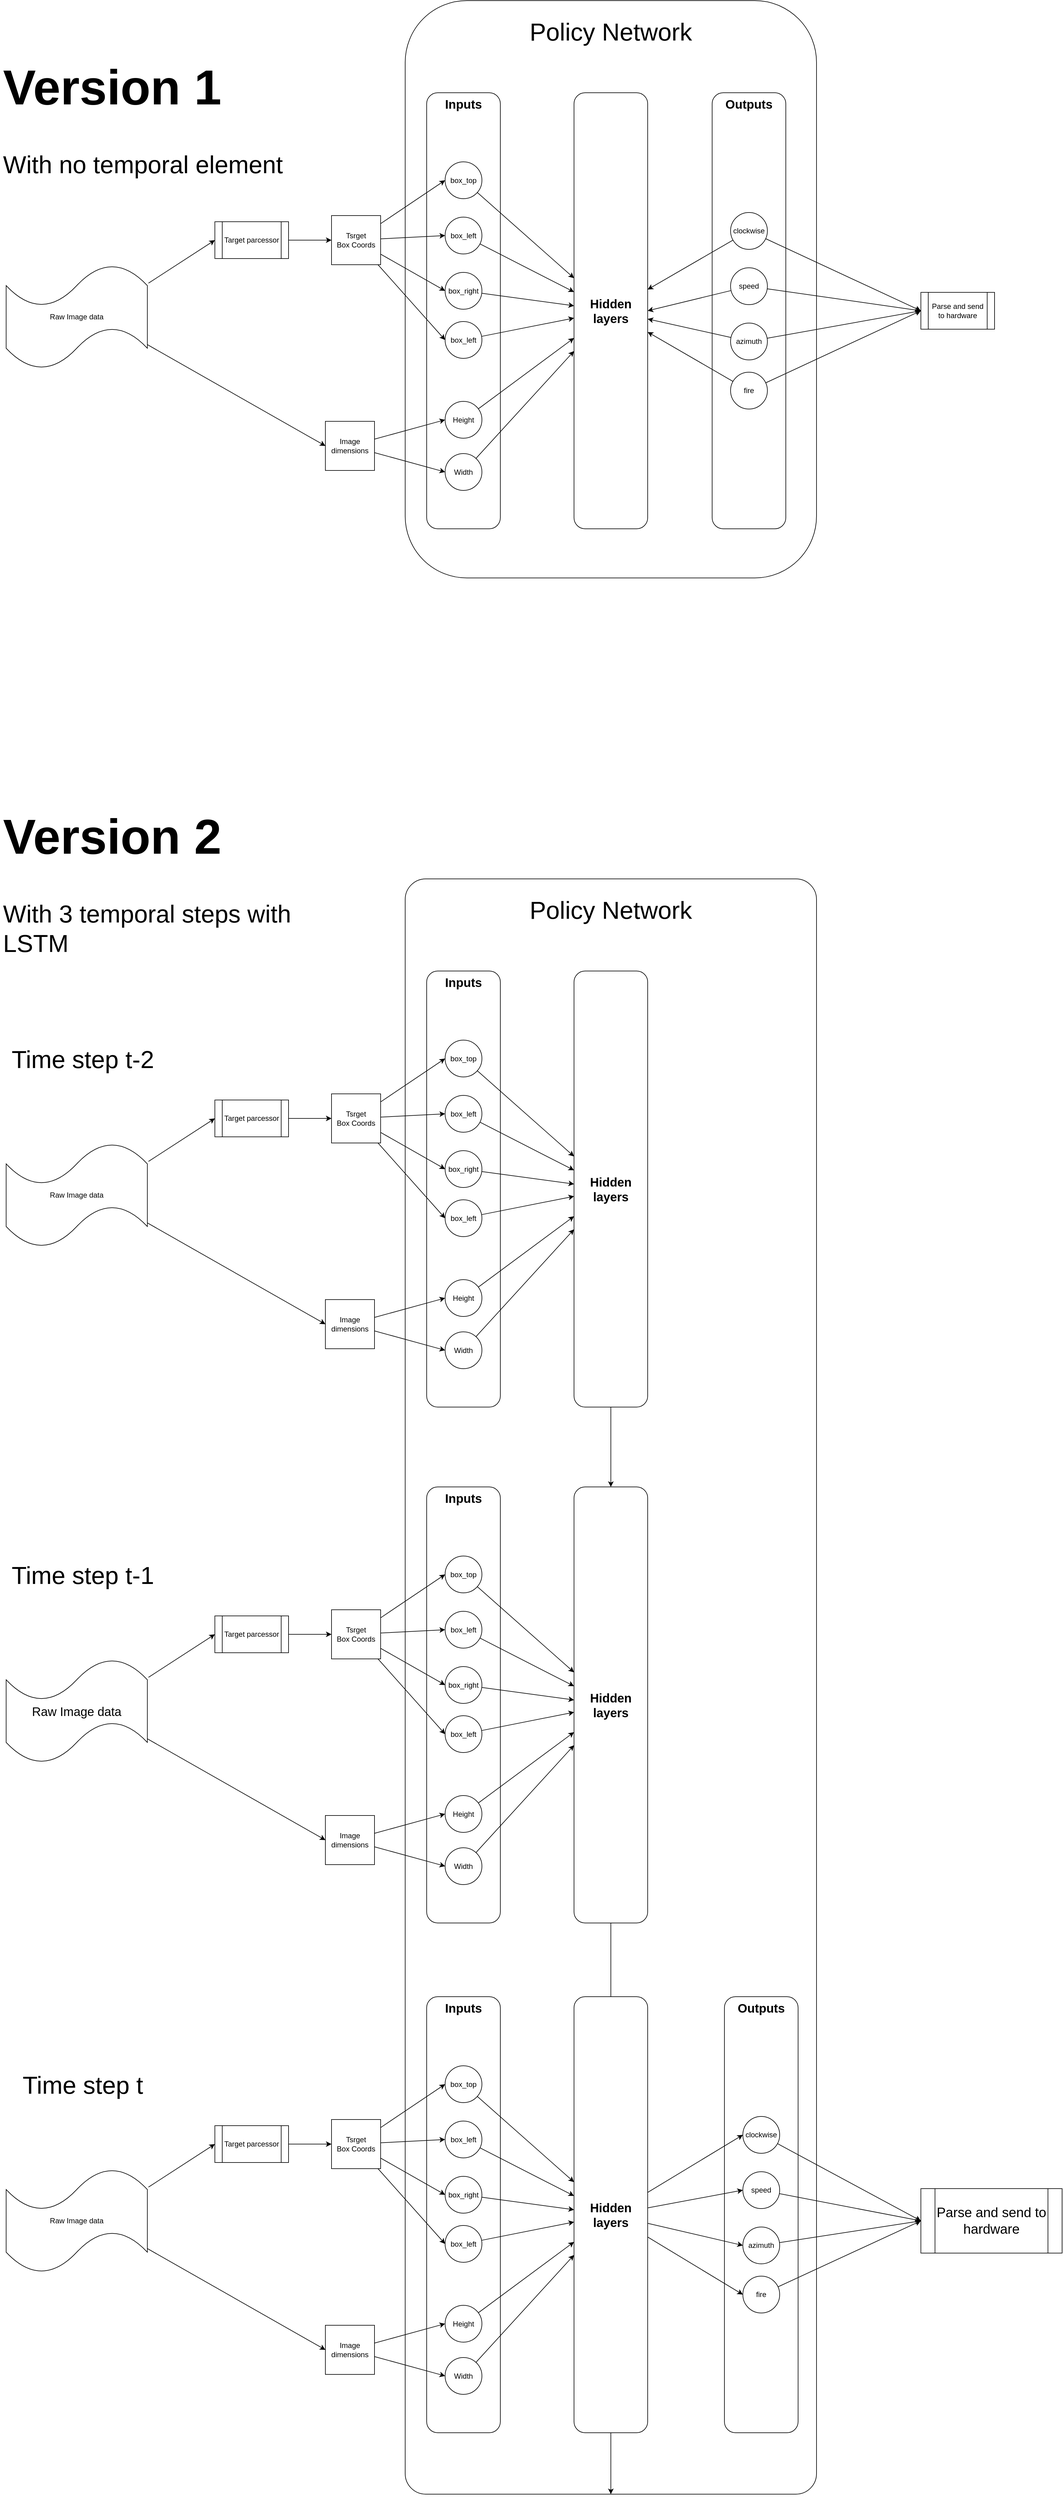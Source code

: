 <mxfile>
    <diagram id="U-UIXidCj-AtT6Y3c9CG" name="Page-1">
        <mxGraphModel dx="4251" dy="4001" grid="1" gridSize="10" guides="1" tooltips="1" connect="1" arrows="1" fold="1" page="1" pageScale="1" pageWidth="827" pageHeight="1169" math="0" shadow="0">
            <root>
                <mxCell id="0"/>
                <mxCell id="1" parent="0"/>
                <mxCell id="5" value="&lt;font style=&quot;font-size: 40px;&quot;&gt;Policy Network&lt;/font&gt;" style="rounded=1;whiteSpace=wrap;html=1;verticalAlign=top;spacingTop=20;" parent="1" vertex="1">
                    <mxGeometry x="380" y="-160" width="670" height="940" as="geometry"/>
                </mxCell>
                <mxCell id="35" value="&lt;font style=&quot;font-size: 20px;&quot;&gt;&lt;b&gt;Inputs&lt;/b&gt;&lt;/font&gt;" style="rounded=1;whiteSpace=wrap;html=1;verticalAlign=top;" vertex="1" parent="1">
                    <mxGeometry x="415" y="-10" width="120" height="710" as="geometry"/>
                </mxCell>
                <mxCell id="16" style="edgeStyle=none;html=1;entryX=0;entryY=0.5;entryDx=0;entryDy=0;exitX=1.008;exitY=0.177;exitDx=0;exitDy=0;exitPerimeter=0;" parent="1" source="3" target="4" edge="1">
                    <mxGeometry relative="1" as="geometry"/>
                </mxCell>
                <mxCell id="21" style="edgeStyle=none;html=1;entryX=0;entryY=0.5;entryDx=0;entryDy=0;exitX=1.001;exitY=0.766;exitDx=0;exitDy=0;exitPerimeter=0;" edge="1" parent="1" source="3" target="22">
                    <mxGeometry relative="1" as="geometry">
                        <mxPoint x="180" y="550" as="targetPoint"/>
                    </mxGeometry>
                </mxCell>
                <mxCell id="3" value="Raw Image data" style="shape=tape;whiteSpace=wrap;html=1;" parent="1" vertex="1">
                    <mxGeometry x="-270" y="270" width="230" height="170" as="geometry"/>
                </mxCell>
                <mxCell id="15" style="edgeStyle=none;html=1;entryX=0;entryY=0.5;entryDx=0;entryDy=0;" parent="1" source="4" target="10" edge="1">
                    <mxGeometry relative="1" as="geometry"/>
                </mxCell>
                <mxCell id="4" value="Target parcessor" style="shape=process;whiteSpace=wrap;html=1;backgroundOutline=1;" parent="1" vertex="1">
                    <mxGeometry x="70" y="200" width="120" height="60" as="geometry"/>
                </mxCell>
                <mxCell id="25" value="" style="edgeStyle=none;html=1;" edge="1" parent="1" source="6" target="17">
                    <mxGeometry relative="1" as="geometry"/>
                </mxCell>
                <mxCell id="6" value="box_top" style="ellipse;whiteSpace=wrap;html=1;aspect=fixed;" parent="1" vertex="1">
                    <mxGeometry x="445" y="102.5" width="60" height="60" as="geometry"/>
                </mxCell>
                <mxCell id="26" value="" style="edgeStyle=none;html=1;" edge="1" parent="1" source="7" target="17">
                    <mxGeometry relative="1" as="geometry"/>
                </mxCell>
                <mxCell id="7" value="box_left" style="ellipse;whiteSpace=wrap;html=1;aspect=fixed;" parent="1" vertex="1">
                    <mxGeometry x="445" y="192.5" width="60" height="60" as="geometry"/>
                </mxCell>
                <mxCell id="27" value="" style="edgeStyle=none;html=1;" edge="1" parent="1" source="8" target="17">
                    <mxGeometry relative="1" as="geometry"/>
                </mxCell>
                <mxCell id="8" value="box_right" style="ellipse;whiteSpace=wrap;html=1;aspect=fixed;" parent="1" vertex="1">
                    <mxGeometry x="445" y="282.5" width="60" height="60" as="geometry"/>
                </mxCell>
                <mxCell id="28" value="" style="edgeStyle=none;html=1;" edge="1" parent="1" source="9" target="17">
                    <mxGeometry relative="1" as="geometry"/>
                </mxCell>
                <mxCell id="9" value="box_left" style="ellipse;whiteSpace=wrap;html=1;aspect=fixed;" parent="1" vertex="1">
                    <mxGeometry x="445" y="362.5" width="60" height="60" as="geometry"/>
                </mxCell>
                <mxCell id="11" style="edgeStyle=none;html=1;entryX=0;entryY=0.5;entryDx=0;entryDy=0;" parent="1" source="10" target="6" edge="1">
                    <mxGeometry relative="1" as="geometry"/>
                </mxCell>
                <mxCell id="12" style="edgeStyle=none;html=1;entryX=0;entryY=0.5;entryDx=0;entryDy=0;" parent="1" source="10" target="7" edge="1">
                    <mxGeometry relative="1" as="geometry"/>
                </mxCell>
                <mxCell id="13" style="edgeStyle=none;html=1;entryX=0;entryY=0.5;entryDx=0;entryDy=0;" parent="1" source="10" target="8" edge="1">
                    <mxGeometry relative="1" as="geometry"/>
                </mxCell>
                <mxCell id="14" style="edgeStyle=none;html=1;entryX=0;entryY=0.5;entryDx=0;entryDy=0;" parent="1" source="10" target="9" edge="1">
                    <mxGeometry relative="1" as="geometry"/>
                </mxCell>
                <mxCell id="10" value="Tsrget&lt;br&gt;Box Coords" style="whiteSpace=wrap;html=1;aspect=fixed;" parent="1" vertex="1">
                    <mxGeometry x="260" y="190" width="80" height="80" as="geometry"/>
                </mxCell>
                <mxCell id="17" value="&lt;b&gt;&lt;font style=&quot;font-size: 20px;&quot;&gt;Hidden layers&lt;/font&gt;&lt;/b&gt;" style="rounded=1;whiteSpace=wrap;html=1;" vertex="1" parent="1">
                    <mxGeometry x="655" y="-10" width="120" height="710" as="geometry"/>
                </mxCell>
                <mxCell id="29" value="" style="edgeStyle=none;html=1;" edge="1" parent="1" source="19" target="17">
                    <mxGeometry relative="1" as="geometry"/>
                </mxCell>
                <mxCell id="19" value="Height" style="ellipse;whiteSpace=wrap;html=1;aspect=fixed;" vertex="1" parent="1">
                    <mxGeometry x="445" y="492.5" width="60" height="60" as="geometry"/>
                </mxCell>
                <mxCell id="30" value="" style="edgeStyle=none;html=1;" edge="1" parent="1" source="20" target="17">
                    <mxGeometry relative="1" as="geometry"/>
                </mxCell>
                <mxCell id="20" value="Width" style="ellipse;whiteSpace=wrap;html=1;aspect=fixed;" vertex="1" parent="1">
                    <mxGeometry x="445" y="577.5" width="60" height="60" as="geometry"/>
                </mxCell>
                <mxCell id="23" style="edgeStyle=none;html=1;entryX=0;entryY=0.5;entryDx=0;entryDy=0;" edge="1" parent="1" source="22" target="19">
                    <mxGeometry relative="1" as="geometry"/>
                </mxCell>
                <mxCell id="24" style="edgeStyle=none;html=1;entryX=0;entryY=0.5;entryDx=0;entryDy=0;" edge="1" parent="1" source="22" target="20">
                    <mxGeometry relative="1" as="geometry"/>
                </mxCell>
                <mxCell id="22" value="Image &lt;br&gt;dimensions" style="whiteSpace=wrap;html=1;aspect=fixed;" vertex="1" parent="1">
                    <mxGeometry x="250" y="525" width="80" height="80" as="geometry"/>
                </mxCell>
                <mxCell id="36" value="&lt;font style=&quot;font-size: 20px;&quot;&gt;&lt;b&gt;Outputs&lt;/b&gt;&lt;/font&gt;" style="rounded=1;whiteSpace=wrap;html=1;verticalAlign=top;" vertex="1" parent="1">
                    <mxGeometry x="880" y="-10" width="120" height="710" as="geometry"/>
                </mxCell>
                <mxCell id="42" style="edgeStyle=none;html=1;" edge="1" parent="1" source="37" target="17">
                    <mxGeometry relative="1" as="geometry"/>
                </mxCell>
                <mxCell id="47" style="edgeStyle=none;html=1;entryX=0;entryY=0.5;entryDx=0;entryDy=0;" edge="1" parent="1" source="37" target="46">
                    <mxGeometry relative="1" as="geometry"/>
                </mxCell>
                <mxCell id="37" value="clockwise" style="ellipse;whiteSpace=wrap;html=1;aspect=fixed;" vertex="1" parent="1">
                    <mxGeometry x="910" y="185" width="60" height="60" as="geometry"/>
                </mxCell>
                <mxCell id="43" style="edgeStyle=none;html=1;entryX=1;entryY=0.5;entryDx=0;entryDy=0;" edge="1" parent="1" source="38" target="17">
                    <mxGeometry relative="1" as="geometry"/>
                </mxCell>
                <mxCell id="48" style="edgeStyle=none;html=1;entryX=0;entryY=0.5;entryDx=0;entryDy=0;" edge="1" parent="1" source="38" target="46">
                    <mxGeometry relative="1" as="geometry"/>
                </mxCell>
                <mxCell id="38" value="speed" style="ellipse;whiteSpace=wrap;html=1;aspect=fixed;" vertex="1" parent="1">
                    <mxGeometry x="910" y="275" width="60" height="60" as="geometry"/>
                </mxCell>
                <mxCell id="44" style="edgeStyle=none;html=1;" edge="1" parent="1" source="39" target="17">
                    <mxGeometry relative="1" as="geometry"/>
                </mxCell>
                <mxCell id="49" style="edgeStyle=none;html=1;entryX=0;entryY=0.5;entryDx=0;entryDy=0;" edge="1" parent="1" source="39" target="46">
                    <mxGeometry relative="1" as="geometry"/>
                </mxCell>
                <mxCell id="39" value="azimuth" style="ellipse;whiteSpace=wrap;html=1;aspect=fixed;" vertex="1" parent="1">
                    <mxGeometry x="910" y="365" width="60" height="60" as="geometry"/>
                </mxCell>
                <mxCell id="45" style="edgeStyle=none;html=1;" edge="1" parent="1" source="40" target="17">
                    <mxGeometry relative="1" as="geometry"/>
                </mxCell>
                <mxCell id="50" style="edgeStyle=none;html=1;entryX=0;entryY=0.5;entryDx=0;entryDy=0;" edge="1" parent="1" source="40" target="46">
                    <mxGeometry relative="1" as="geometry">
                        <mxPoint x="1190.0" y="320" as="targetPoint"/>
                    </mxGeometry>
                </mxCell>
                <mxCell id="40" value="fire" style="ellipse;whiteSpace=wrap;html=1;aspect=fixed;" vertex="1" parent="1">
                    <mxGeometry x="910" y="445" width="60" height="60" as="geometry"/>
                </mxCell>
                <mxCell id="46" value="Parse and send to hardware" style="shape=process;whiteSpace=wrap;html=1;backgroundOutline=1;" vertex="1" parent="1">
                    <mxGeometry x="1220" y="315" width="120" height="60" as="geometry"/>
                </mxCell>
                <mxCell id="51" value="&lt;h1&gt;Version 1&lt;/h1&gt;&lt;p&gt;With no temporal element&lt;/p&gt;" style="text;html=1;strokeColor=none;fillColor=none;spacing=5;spacingTop=-20;whiteSpace=wrap;overflow=hidden;rounded=0;fontSize=40;" vertex="1" parent="1">
                    <mxGeometry x="-280" y="-110" width="500" height="330" as="geometry"/>
                </mxCell>
                <mxCell id="52" value="&lt;font style=&quot;font-size: 40px;&quot;&gt;Policy Network&lt;/font&gt;" style="rounded=1;whiteSpace=wrap;html=1;verticalAlign=top;spacingTop=20;arcSize=5;" vertex="1" parent="1">
                    <mxGeometry x="380" y="1270" width="670" height="2630" as="geometry"/>
                </mxCell>
                <mxCell id="53" value="&lt;font style=&quot;font-size: 20px;&quot;&gt;&lt;b&gt;Inputs&lt;/b&gt;&lt;/font&gt;" style="rounded=1;whiteSpace=wrap;html=1;verticalAlign=top;" vertex="1" parent="1">
                    <mxGeometry x="415" y="1420" width="120" height="710" as="geometry"/>
                </mxCell>
                <mxCell id="54" style="edgeStyle=none;html=1;entryX=0;entryY=0.5;entryDx=0;entryDy=0;exitX=1.008;exitY=0.177;exitDx=0;exitDy=0;exitPerimeter=0;" edge="1" parent="1" source="56" target="58">
                    <mxGeometry relative="1" as="geometry"/>
                </mxCell>
                <mxCell id="55" style="edgeStyle=none;html=1;entryX=0;entryY=0.5;entryDx=0;entryDy=0;exitX=1.001;exitY=0.766;exitDx=0;exitDy=0;exitPerimeter=0;" edge="1" parent="1" source="56" target="79">
                    <mxGeometry relative="1" as="geometry">
                        <mxPoint x="180" y="1980" as="targetPoint"/>
                    </mxGeometry>
                </mxCell>
                <mxCell id="56" value="Raw Image data" style="shape=tape;whiteSpace=wrap;html=1;" vertex="1" parent="1">
                    <mxGeometry x="-270" y="1700" width="230" height="170" as="geometry"/>
                </mxCell>
                <mxCell id="57" style="edgeStyle=none;html=1;entryX=0;entryY=0.5;entryDx=0;entryDy=0;" edge="1" parent="1" source="58" target="71">
                    <mxGeometry relative="1" as="geometry"/>
                </mxCell>
                <mxCell id="58" value="Target parcessor" style="shape=process;whiteSpace=wrap;html=1;backgroundOutline=1;" vertex="1" parent="1">
                    <mxGeometry x="70" y="1630" width="120" height="60" as="geometry"/>
                </mxCell>
                <mxCell id="59" value="" style="edgeStyle=none;html=1;" edge="1" parent="1" source="60" target="72">
                    <mxGeometry relative="1" as="geometry"/>
                </mxCell>
                <mxCell id="60" value="box_top" style="ellipse;whiteSpace=wrap;html=1;aspect=fixed;" vertex="1" parent="1">
                    <mxGeometry x="445" y="1532.5" width="60" height="60" as="geometry"/>
                </mxCell>
                <mxCell id="61" value="" style="edgeStyle=none;html=1;" edge="1" parent="1" source="62" target="72">
                    <mxGeometry relative="1" as="geometry"/>
                </mxCell>
                <mxCell id="62" value="box_left" style="ellipse;whiteSpace=wrap;html=1;aspect=fixed;" vertex="1" parent="1">
                    <mxGeometry x="445" y="1622.5" width="60" height="60" as="geometry"/>
                </mxCell>
                <mxCell id="63" value="" style="edgeStyle=none;html=1;" edge="1" parent="1" source="64" target="72">
                    <mxGeometry relative="1" as="geometry"/>
                </mxCell>
                <mxCell id="64" value="box_right" style="ellipse;whiteSpace=wrap;html=1;aspect=fixed;" vertex="1" parent="1">
                    <mxGeometry x="445" y="1712.5" width="60" height="60" as="geometry"/>
                </mxCell>
                <mxCell id="65" value="" style="edgeStyle=none;html=1;" edge="1" parent="1" source="66" target="72">
                    <mxGeometry relative="1" as="geometry"/>
                </mxCell>
                <mxCell id="66" value="box_left" style="ellipse;whiteSpace=wrap;html=1;aspect=fixed;" vertex="1" parent="1">
                    <mxGeometry x="445" y="1792.5" width="60" height="60" as="geometry"/>
                </mxCell>
                <mxCell id="67" style="edgeStyle=none;html=1;entryX=0;entryY=0.5;entryDx=0;entryDy=0;" edge="1" parent="1" source="71" target="60">
                    <mxGeometry relative="1" as="geometry"/>
                </mxCell>
                <mxCell id="68" style="edgeStyle=none;html=1;entryX=0;entryY=0.5;entryDx=0;entryDy=0;" edge="1" parent="1" source="71" target="62">
                    <mxGeometry relative="1" as="geometry"/>
                </mxCell>
                <mxCell id="69" style="edgeStyle=none;html=1;entryX=0;entryY=0.5;entryDx=0;entryDy=0;" edge="1" parent="1" source="71" target="64">
                    <mxGeometry relative="1" as="geometry"/>
                </mxCell>
                <mxCell id="70" style="edgeStyle=none;html=1;entryX=0;entryY=0.5;entryDx=0;entryDy=0;" edge="1" parent="1" source="71" target="66">
                    <mxGeometry relative="1" as="geometry"/>
                </mxCell>
                <mxCell id="71" value="Tsrget&lt;br&gt;Box Coords" style="whiteSpace=wrap;html=1;aspect=fixed;" vertex="1" parent="1">
                    <mxGeometry x="260" y="1620" width="80" height="80" as="geometry"/>
                </mxCell>
                <mxCell id="231" style="edgeStyle=none;html=1;fontSize=40;" edge="1" parent="1" source="72" target="192">
                    <mxGeometry relative="1" as="geometry"/>
                </mxCell>
                <mxCell id="72" value="&lt;b&gt;&lt;font style=&quot;font-size: 20px;&quot;&gt;Hidden layers&lt;/font&gt;&lt;/b&gt;" style="rounded=1;whiteSpace=wrap;html=1;" vertex="1" parent="1">
                    <mxGeometry x="655" y="1420" width="120" height="710" as="geometry"/>
                </mxCell>
                <mxCell id="73" value="" style="edgeStyle=none;html=1;" edge="1" parent="1" source="74" target="72">
                    <mxGeometry relative="1" as="geometry"/>
                </mxCell>
                <mxCell id="74" value="Height" style="ellipse;whiteSpace=wrap;html=1;aspect=fixed;" vertex="1" parent="1">
                    <mxGeometry x="445" y="1922.5" width="60" height="60" as="geometry"/>
                </mxCell>
                <mxCell id="75" value="" style="edgeStyle=none;html=1;" edge="1" parent="1" source="76" target="72">
                    <mxGeometry relative="1" as="geometry"/>
                </mxCell>
                <mxCell id="76" value="Width" style="ellipse;whiteSpace=wrap;html=1;aspect=fixed;" vertex="1" parent="1">
                    <mxGeometry x="445" y="2007.5" width="60" height="60" as="geometry"/>
                </mxCell>
                <mxCell id="77" style="edgeStyle=none;html=1;entryX=0;entryY=0.5;entryDx=0;entryDy=0;" edge="1" parent="1" source="79" target="74">
                    <mxGeometry relative="1" as="geometry"/>
                </mxCell>
                <mxCell id="78" style="edgeStyle=none;html=1;entryX=0;entryY=0.5;entryDx=0;entryDy=0;" edge="1" parent="1" source="79" target="76">
                    <mxGeometry relative="1" as="geometry"/>
                </mxCell>
                <mxCell id="79" value="Image &lt;br&gt;dimensions" style="whiteSpace=wrap;html=1;aspect=fixed;" vertex="1" parent="1">
                    <mxGeometry x="250" y="1955" width="80" height="80" as="geometry"/>
                </mxCell>
                <mxCell id="80" value="&lt;font style=&quot;font-size: 20px;&quot;&gt;&lt;b&gt;Outputs&lt;/b&gt;&lt;/font&gt;" style="rounded=1;whiteSpace=wrap;html=1;verticalAlign=top;" vertex="1" parent="1">
                    <mxGeometry x="900" y="3090" width="120" height="710" as="geometry"/>
                </mxCell>
                <mxCell id="82" style="edgeStyle=none;html=1;entryX=0;entryY=0.5;entryDx=0;entryDy=0;" edge="1" parent="1" source="83" target="93">
                    <mxGeometry relative="1" as="geometry"/>
                </mxCell>
                <mxCell id="83" value="clockwise" style="ellipse;whiteSpace=wrap;html=1;aspect=fixed;" vertex="1" parent="1">
                    <mxGeometry x="930" y="3285" width="60" height="60" as="geometry"/>
                </mxCell>
                <mxCell id="85" style="edgeStyle=none;html=1;entryX=0;entryY=0.5;entryDx=0;entryDy=0;" edge="1" parent="1" source="86" target="93">
                    <mxGeometry relative="1" as="geometry"/>
                </mxCell>
                <mxCell id="86" value="speed" style="ellipse;whiteSpace=wrap;html=1;aspect=fixed;" vertex="1" parent="1">
                    <mxGeometry x="930" y="3375" width="60" height="60" as="geometry"/>
                </mxCell>
                <mxCell id="88" style="edgeStyle=none;html=1;entryX=0;entryY=0.5;entryDx=0;entryDy=0;" edge="1" parent="1" source="89" target="93">
                    <mxGeometry relative="1" as="geometry"/>
                </mxCell>
                <mxCell id="89" value="azimuth" style="ellipse;whiteSpace=wrap;html=1;aspect=fixed;" vertex="1" parent="1">
                    <mxGeometry x="930" y="3465" width="60" height="60" as="geometry"/>
                </mxCell>
                <mxCell id="91" style="edgeStyle=none;html=1;entryX=0;entryY=0.5;entryDx=0;entryDy=0;" edge="1" parent="1" source="92" target="93">
                    <mxGeometry relative="1" as="geometry">
                        <mxPoint x="1210.0" y="3420" as="targetPoint"/>
                    </mxGeometry>
                </mxCell>
                <mxCell id="92" value="fire" style="ellipse;whiteSpace=wrap;html=1;aspect=fixed;" vertex="1" parent="1">
                    <mxGeometry x="930" y="3545" width="60" height="60" as="geometry"/>
                </mxCell>
                <mxCell id="93" value="&lt;font style=&quot;font-size: 22px;&quot;&gt;Parse and send to hardware&lt;/font&gt;" style="shape=process;whiteSpace=wrap;html=1;backgroundOutline=1;" vertex="1" parent="1">
                    <mxGeometry x="1220" y="3402.5" width="230" height="105" as="geometry"/>
                </mxCell>
                <mxCell id="94" value="&lt;h1&gt;Version 2&lt;/h1&gt;&lt;p&gt;With 3 temporal steps with LSTM&lt;/p&gt;" style="text;html=1;strokeColor=none;fillColor=none;spacing=5;spacingTop=-20;whiteSpace=wrap;overflow=hidden;rounded=0;fontSize=40;" vertex="1" parent="1">
                    <mxGeometry x="-280" y="1110" width="500" height="330" as="geometry"/>
                </mxCell>
                <mxCell id="115" value="Time step t-2" style="text;html=1;strokeColor=none;fillColor=none;align=center;verticalAlign=middle;whiteSpace=wrap;rounded=0;fontSize=40;" vertex="1" parent="1">
                    <mxGeometry x="-280" y="1547.5" width="270" height="30" as="geometry"/>
                </mxCell>
                <mxCell id="173" value="&lt;font style=&quot;font-size: 20px;&quot;&gt;&lt;b&gt;Inputs&lt;/b&gt;&lt;/font&gt;" style="rounded=1;whiteSpace=wrap;html=1;verticalAlign=top;" vertex="1" parent="1">
                    <mxGeometry x="415" y="2260" width="120" height="710" as="geometry"/>
                </mxCell>
                <mxCell id="174" style="edgeStyle=none;html=1;entryX=0;entryY=0.5;entryDx=0;entryDy=0;exitX=1.008;exitY=0.177;exitDx=0;exitDy=0;exitPerimeter=0;" edge="1" parent="1" source="176" target="178">
                    <mxGeometry relative="1" as="geometry"/>
                </mxCell>
                <mxCell id="175" style="edgeStyle=none;html=1;entryX=0;entryY=0.5;entryDx=0;entryDy=0;exitX=1.001;exitY=0.766;exitDx=0;exitDy=0;exitPerimeter=0;" edge="1" parent="1" source="176" target="199">
                    <mxGeometry relative="1" as="geometry">
                        <mxPoint x="180" y="2820" as="targetPoint"/>
                    </mxGeometry>
                </mxCell>
                <mxCell id="176" value="&lt;font style=&quot;font-size: 20px;&quot;&gt;Raw Image data&lt;/font&gt;" style="shape=tape;whiteSpace=wrap;html=1;" vertex="1" parent="1">
                    <mxGeometry x="-270" y="2540" width="230" height="170" as="geometry"/>
                </mxCell>
                <mxCell id="177" style="edgeStyle=none;html=1;entryX=0;entryY=0.5;entryDx=0;entryDy=0;" edge="1" parent="1" source="178" target="191">
                    <mxGeometry relative="1" as="geometry"/>
                </mxCell>
                <mxCell id="178" value="Target parcessor" style="shape=process;whiteSpace=wrap;html=1;backgroundOutline=1;" vertex="1" parent="1">
                    <mxGeometry x="70" y="2470" width="120" height="60" as="geometry"/>
                </mxCell>
                <mxCell id="179" value="" style="edgeStyle=none;html=1;" edge="1" parent="1" source="180" target="192">
                    <mxGeometry relative="1" as="geometry"/>
                </mxCell>
                <mxCell id="180" value="box_top" style="ellipse;whiteSpace=wrap;html=1;aspect=fixed;" vertex="1" parent="1">
                    <mxGeometry x="445" y="2372.5" width="60" height="60" as="geometry"/>
                </mxCell>
                <mxCell id="181" value="" style="edgeStyle=none;html=1;" edge="1" parent="1" source="182" target="192">
                    <mxGeometry relative="1" as="geometry"/>
                </mxCell>
                <mxCell id="182" value="box_left" style="ellipse;whiteSpace=wrap;html=1;aspect=fixed;" vertex="1" parent="1">
                    <mxGeometry x="445" y="2462.5" width="60" height="60" as="geometry"/>
                </mxCell>
                <mxCell id="183" value="" style="edgeStyle=none;html=1;" edge="1" parent="1" source="184" target="192">
                    <mxGeometry relative="1" as="geometry"/>
                </mxCell>
                <mxCell id="184" value="box_right" style="ellipse;whiteSpace=wrap;html=1;aspect=fixed;" vertex="1" parent="1">
                    <mxGeometry x="445" y="2552.5" width="60" height="60" as="geometry"/>
                </mxCell>
                <mxCell id="185" value="" style="edgeStyle=none;html=1;" edge="1" parent="1" source="186" target="192">
                    <mxGeometry relative="1" as="geometry"/>
                </mxCell>
                <mxCell id="186" value="box_left" style="ellipse;whiteSpace=wrap;html=1;aspect=fixed;" vertex="1" parent="1">
                    <mxGeometry x="445" y="2632.5" width="60" height="60" as="geometry"/>
                </mxCell>
                <mxCell id="187" style="edgeStyle=none;html=1;entryX=0;entryY=0.5;entryDx=0;entryDy=0;" edge="1" parent="1" source="191" target="180">
                    <mxGeometry relative="1" as="geometry"/>
                </mxCell>
                <mxCell id="188" style="edgeStyle=none;html=1;entryX=0;entryY=0.5;entryDx=0;entryDy=0;" edge="1" parent="1" source="191" target="182">
                    <mxGeometry relative="1" as="geometry"/>
                </mxCell>
                <mxCell id="189" style="edgeStyle=none;html=1;entryX=0;entryY=0.5;entryDx=0;entryDy=0;" edge="1" parent="1" source="191" target="184">
                    <mxGeometry relative="1" as="geometry"/>
                </mxCell>
                <mxCell id="190" style="edgeStyle=none;html=1;entryX=0;entryY=0.5;entryDx=0;entryDy=0;" edge="1" parent="1" source="191" target="186">
                    <mxGeometry relative="1" as="geometry"/>
                </mxCell>
                <mxCell id="191" value="Tsrget&lt;br&gt;Box Coords" style="whiteSpace=wrap;html=1;aspect=fixed;" vertex="1" parent="1">
                    <mxGeometry x="260" y="2460" width="80" height="80" as="geometry"/>
                </mxCell>
                <mxCell id="232" style="edgeStyle=none;html=1;fontSize=40;" edge="1" parent="1" source="192" target="52">
                    <mxGeometry relative="1" as="geometry"/>
                </mxCell>
                <mxCell id="192" value="&lt;b&gt;&lt;font style=&quot;font-size: 20px;&quot;&gt;Hidden layers&lt;/font&gt;&lt;/b&gt;" style="rounded=1;whiteSpace=wrap;html=1;" vertex="1" parent="1">
                    <mxGeometry x="655" y="2260" width="120" height="710" as="geometry"/>
                </mxCell>
                <mxCell id="193" value="" style="edgeStyle=none;html=1;" edge="1" parent="1" source="194" target="192">
                    <mxGeometry relative="1" as="geometry"/>
                </mxCell>
                <mxCell id="194" value="Height" style="ellipse;whiteSpace=wrap;html=1;aspect=fixed;" vertex="1" parent="1">
                    <mxGeometry x="445" y="2762.5" width="60" height="60" as="geometry"/>
                </mxCell>
                <mxCell id="195" value="" style="edgeStyle=none;html=1;" edge="1" parent="1" source="196" target="192">
                    <mxGeometry relative="1" as="geometry"/>
                </mxCell>
                <mxCell id="196" value="Width" style="ellipse;whiteSpace=wrap;html=1;aspect=fixed;" vertex="1" parent="1">
                    <mxGeometry x="445" y="2847.5" width="60" height="60" as="geometry"/>
                </mxCell>
                <mxCell id="197" style="edgeStyle=none;html=1;entryX=0;entryY=0.5;entryDx=0;entryDy=0;" edge="1" parent="1" source="199" target="194">
                    <mxGeometry relative="1" as="geometry"/>
                </mxCell>
                <mxCell id="198" style="edgeStyle=none;html=1;entryX=0;entryY=0.5;entryDx=0;entryDy=0;" edge="1" parent="1" source="199" target="196">
                    <mxGeometry relative="1" as="geometry"/>
                </mxCell>
                <mxCell id="199" value="Image &lt;br&gt;dimensions" style="whiteSpace=wrap;html=1;aspect=fixed;" vertex="1" parent="1">
                    <mxGeometry x="250" y="2795" width="80" height="80" as="geometry"/>
                </mxCell>
                <mxCell id="200" value="Time step t-1" style="text;html=1;strokeColor=none;fillColor=none;align=center;verticalAlign=middle;whiteSpace=wrap;rounded=0;fontSize=40;" vertex="1" parent="1">
                    <mxGeometry x="-280" y="2387.5" width="270" height="30" as="geometry"/>
                </mxCell>
                <mxCell id="202" value="&lt;font style=&quot;font-size: 20px;&quot;&gt;&lt;b&gt;Inputs&lt;/b&gt;&lt;/font&gt;" style="rounded=1;whiteSpace=wrap;html=1;verticalAlign=top;" vertex="1" parent="1">
                    <mxGeometry x="415" y="3090" width="120" height="710" as="geometry"/>
                </mxCell>
                <mxCell id="203" style="edgeStyle=none;html=1;entryX=0;entryY=0.5;entryDx=0;entryDy=0;exitX=1.008;exitY=0.177;exitDx=0;exitDy=0;exitPerimeter=0;" edge="1" parent="1" source="205" target="207">
                    <mxGeometry relative="1" as="geometry"/>
                </mxCell>
                <mxCell id="204" style="edgeStyle=none;html=1;entryX=0;entryY=0.5;entryDx=0;entryDy=0;exitX=1.001;exitY=0.766;exitDx=0;exitDy=0;exitPerimeter=0;" edge="1" parent="1" source="205" target="228">
                    <mxGeometry relative="1" as="geometry">
                        <mxPoint x="180" y="3650" as="targetPoint"/>
                    </mxGeometry>
                </mxCell>
                <mxCell id="205" value="Raw Image data" style="shape=tape;whiteSpace=wrap;html=1;" vertex="1" parent="1">
                    <mxGeometry x="-270" y="3370" width="230" height="170" as="geometry"/>
                </mxCell>
                <mxCell id="206" style="edgeStyle=none;html=1;entryX=0;entryY=0.5;entryDx=0;entryDy=0;" edge="1" parent="1" source="207" target="220">
                    <mxGeometry relative="1" as="geometry"/>
                </mxCell>
                <mxCell id="207" value="Target parcessor" style="shape=process;whiteSpace=wrap;html=1;backgroundOutline=1;" vertex="1" parent="1">
                    <mxGeometry x="70" y="3300" width="120" height="60" as="geometry"/>
                </mxCell>
                <mxCell id="208" value="" style="edgeStyle=none;html=1;" edge="1" parent="1" source="209" target="221">
                    <mxGeometry relative="1" as="geometry"/>
                </mxCell>
                <mxCell id="209" value="box_top" style="ellipse;whiteSpace=wrap;html=1;aspect=fixed;" vertex="1" parent="1">
                    <mxGeometry x="445" y="3202.5" width="60" height="60" as="geometry"/>
                </mxCell>
                <mxCell id="210" value="" style="edgeStyle=none;html=1;" edge="1" parent="1" source="211" target="221">
                    <mxGeometry relative="1" as="geometry"/>
                </mxCell>
                <mxCell id="211" value="box_left" style="ellipse;whiteSpace=wrap;html=1;aspect=fixed;" vertex="1" parent="1">
                    <mxGeometry x="445" y="3292.5" width="60" height="60" as="geometry"/>
                </mxCell>
                <mxCell id="212" value="" style="edgeStyle=none;html=1;" edge="1" parent="1" source="213" target="221">
                    <mxGeometry relative="1" as="geometry"/>
                </mxCell>
                <mxCell id="213" value="box_right" style="ellipse;whiteSpace=wrap;html=1;aspect=fixed;" vertex="1" parent="1">
                    <mxGeometry x="445" y="3382.5" width="60" height="60" as="geometry"/>
                </mxCell>
                <mxCell id="214" value="" style="edgeStyle=none;html=1;" edge="1" parent="1" source="215" target="221">
                    <mxGeometry relative="1" as="geometry"/>
                </mxCell>
                <mxCell id="215" value="box_left" style="ellipse;whiteSpace=wrap;html=1;aspect=fixed;" vertex="1" parent="1">
                    <mxGeometry x="445" y="3462.5" width="60" height="60" as="geometry"/>
                </mxCell>
                <mxCell id="216" style="edgeStyle=none;html=1;entryX=0;entryY=0.5;entryDx=0;entryDy=0;" edge="1" parent="1" source="220" target="209">
                    <mxGeometry relative="1" as="geometry"/>
                </mxCell>
                <mxCell id="217" style="edgeStyle=none;html=1;entryX=0;entryY=0.5;entryDx=0;entryDy=0;" edge="1" parent="1" source="220" target="211">
                    <mxGeometry relative="1" as="geometry"/>
                </mxCell>
                <mxCell id="218" style="edgeStyle=none;html=1;entryX=0;entryY=0.5;entryDx=0;entryDy=0;" edge="1" parent="1" source="220" target="213">
                    <mxGeometry relative="1" as="geometry"/>
                </mxCell>
                <mxCell id="219" style="edgeStyle=none;html=1;entryX=0;entryY=0.5;entryDx=0;entryDy=0;" edge="1" parent="1" source="220" target="215">
                    <mxGeometry relative="1" as="geometry"/>
                </mxCell>
                <mxCell id="220" value="Tsrget&lt;br&gt;Box Coords" style="whiteSpace=wrap;html=1;aspect=fixed;" vertex="1" parent="1">
                    <mxGeometry x="260" y="3290" width="80" height="80" as="geometry"/>
                </mxCell>
                <mxCell id="233" style="edgeStyle=none;html=1;entryX=0;entryY=0.5;entryDx=0;entryDy=0;fontSize=40;" edge="1" parent="1" source="221" target="83">
                    <mxGeometry relative="1" as="geometry"/>
                </mxCell>
                <mxCell id="234" style="edgeStyle=none;html=1;entryX=0;entryY=0.5;entryDx=0;entryDy=0;fontSize=40;" edge="1" parent="1" source="221" target="86">
                    <mxGeometry relative="1" as="geometry"/>
                </mxCell>
                <mxCell id="235" style="edgeStyle=none;html=1;entryX=0;entryY=0.5;entryDx=0;entryDy=0;fontSize=40;" edge="1" parent="1" source="221" target="89">
                    <mxGeometry relative="1" as="geometry"/>
                </mxCell>
                <mxCell id="236" style="edgeStyle=none;html=1;entryX=0;entryY=0.5;entryDx=0;entryDy=0;fontSize=40;" edge="1" parent="1" source="221" target="92">
                    <mxGeometry relative="1" as="geometry"/>
                </mxCell>
                <mxCell id="221" value="&lt;b&gt;&lt;font style=&quot;font-size: 20px;&quot;&gt;Hidden layers&lt;/font&gt;&lt;/b&gt;" style="rounded=1;whiteSpace=wrap;html=1;" vertex="1" parent="1">
                    <mxGeometry x="655" y="3090" width="120" height="710" as="geometry"/>
                </mxCell>
                <mxCell id="222" value="" style="edgeStyle=none;html=1;" edge="1" parent="1" source="223" target="221">
                    <mxGeometry relative="1" as="geometry"/>
                </mxCell>
                <mxCell id="223" value="Height" style="ellipse;whiteSpace=wrap;html=1;aspect=fixed;" vertex="1" parent="1">
                    <mxGeometry x="445" y="3592.5" width="60" height="60" as="geometry"/>
                </mxCell>
                <mxCell id="224" value="" style="edgeStyle=none;html=1;" edge="1" parent="1" source="225" target="221">
                    <mxGeometry relative="1" as="geometry"/>
                </mxCell>
                <mxCell id="225" value="Width" style="ellipse;whiteSpace=wrap;html=1;aspect=fixed;" vertex="1" parent="1">
                    <mxGeometry x="445" y="3677.5" width="60" height="60" as="geometry"/>
                </mxCell>
                <mxCell id="226" style="edgeStyle=none;html=1;entryX=0;entryY=0.5;entryDx=0;entryDy=0;" edge="1" parent="1" source="228" target="223">
                    <mxGeometry relative="1" as="geometry"/>
                </mxCell>
                <mxCell id="227" style="edgeStyle=none;html=1;entryX=0;entryY=0.5;entryDx=0;entryDy=0;" edge="1" parent="1" source="228" target="225">
                    <mxGeometry relative="1" as="geometry"/>
                </mxCell>
                <mxCell id="228" value="Image &lt;br&gt;dimensions" style="whiteSpace=wrap;html=1;aspect=fixed;" vertex="1" parent="1">
                    <mxGeometry x="250" y="3625" width="80" height="80" as="geometry"/>
                </mxCell>
                <mxCell id="229" value="Time step t" style="text;html=1;strokeColor=none;fillColor=none;align=center;verticalAlign=middle;whiteSpace=wrap;rounded=0;fontSize=40;" vertex="1" parent="1">
                    <mxGeometry x="-280" y="3217.5" width="270" height="30" as="geometry"/>
                </mxCell>
            </root>
        </mxGraphModel>
    </diagram>
</mxfile>